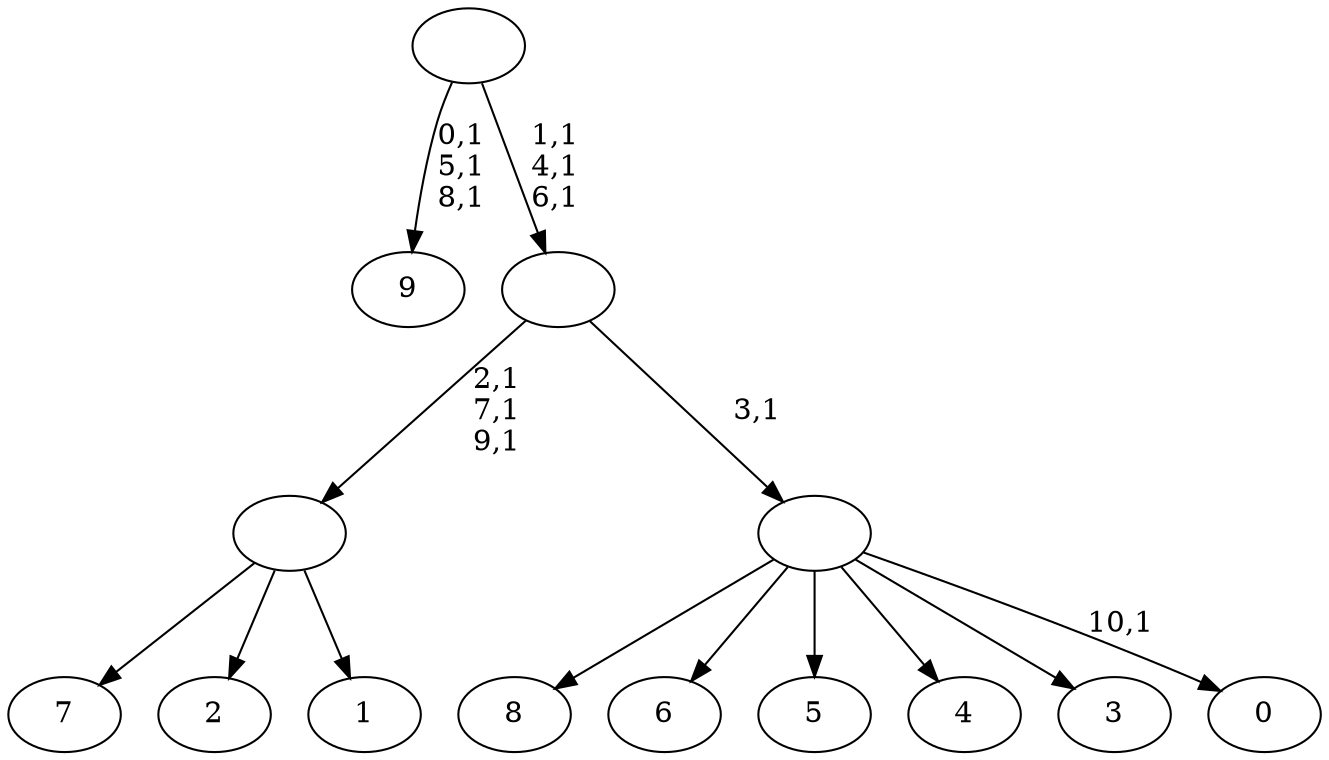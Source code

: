 digraph T {
	21 [label="9"]
	17 [label="8"]
	16 [label="7"]
	15 [label="6"]
	14 [label="5"]
	13 [label="4"]
	12 [label="3"]
	11 [label="2"]
	10 [label="1"]
	9 [label=""]
	6 [label="0"]
	4 [label=""]
	3 [label=""]
	0 [label=""]
	9 -> 16 [label=""]
	9 -> 11 [label=""]
	9 -> 10 [label=""]
	4 -> 6 [label="10,1"]
	4 -> 17 [label=""]
	4 -> 15 [label=""]
	4 -> 14 [label=""]
	4 -> 13 [label=""]
	4 -> 12 [label=""]
	3 -> 9 [label="2,1\n7,1\n9,1"]
	3 -> 4 [label="3,1"]
	0 -> 3 [label="1,1\n4,1\n6,1"]
	0 -> 21 [label="0,1\n5,1\n8,1"]
}
